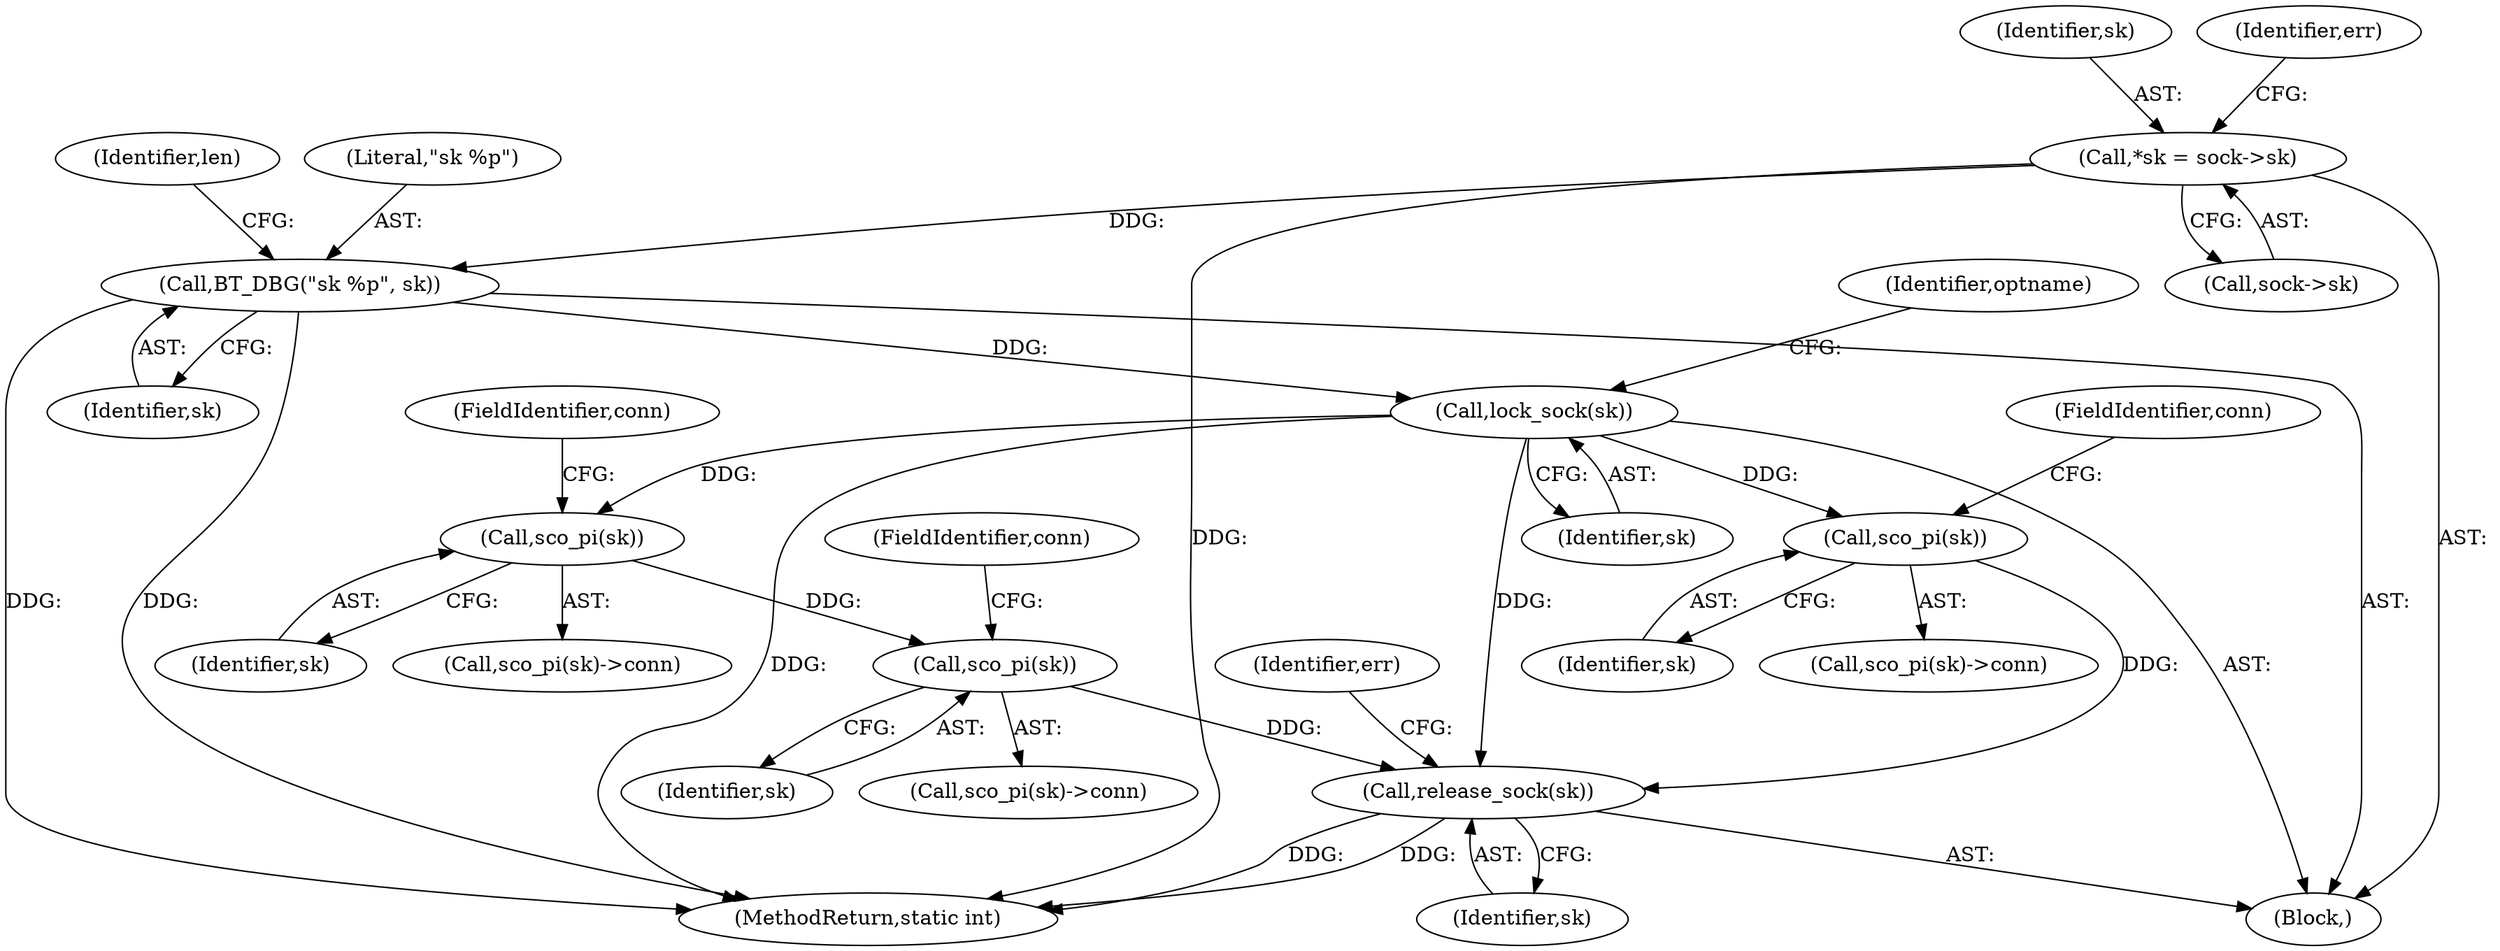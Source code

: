 digraph "0_linux_c4c896e1471aec3b004a693c689f60be3b17ac86@pointer" {
"1000129" [label="(Call,lock_sock(sk))"];
"1000119" [label="(Call,BT_DBG(\"sk %p\", sk))"];
"1000107" [label="(Call,*sk = sock->sk)"];
"1000153" [label="(Call,sco_pi(sk))"];
"1000238" [label="(Call,release_sock(sk))"];
"1000201" [label="(Call,sco_pi(sk))"];
"1000213" [label="(Call,sco_pi(sk))"];
"1000119" [label="(Call,BT_DBG(\"sk %p\", sk))"];
"1000129" [label="(Call,lock_sock(sk))"];
"1000202" [label="(Identifier,sk)"];
"1000215" [label="(FieldIdentifier,conn)"];
"1000201" [label="(Call,sco_pi(sk))"];
"1000132" [label="(Identifier,optname)"];
"1000155" [label="(FieldIdentifier,conn)"];
"1000213" [label="(Call,sco_pi(sk))"];
"1000130" [label="(Identifier,sk)"];
"1000108" [label="(Identifier,sk)"];
"1000214" [label="(Identifier,sk)"];
"1000203" [label="(FieldIdentifier,conn)"];
"1000109" [label="(Call,sock->sk)"];
"1000107" [label="(Call,*sk = sock->sk)"];
"1000242" [label="(MethodReturn,static int)"];
"1000154" [label="(Identifier,sk)"];
"1000200" [label="(Call,sco_pi(sk)->conn)"];
"1000239" [label="(Identifier,sk)"];
"1000121" [label="(Identifier,sk)"];
"1000241" [label="(Identifier,err)"];
"1000238" [label="(Call,release_sock(sk))"];
"1000153" [label="(Call,sco_pi(sk))"];
"1000105" [label="(Block,)"];
"1000212" [label="(Call,sco_pi(sk)->conn)"];
"1000152" [label="(Call,sco_pi(sk)->conn)"];
"1000120" [label="(Literal,\"sk %p\")"];
"1000124" [label="(Identifier,len)"];
"1000117" [label="(Identifier,err)"];
"1000129" -> "1000105"  [label="AST: "];
"1000129" -> "1000130"  [label="CFG: "];
"1000130" -> "1000129"  [label="AST: "];
"1000132" -> "1000129"  [label="CFG: "];
"1000129" -> "1000242"  [label="DDG: "];
"1000119" -> "1000129"  [label="DDG: "];
"1000129" -> "1000153"  [label="DDG: "];
"1000129" -> "1000201"  [label="DDG: "];
"1000129" -> "1000238"  [label="DDG: "];
"1000119" -> "1000105"  [label="AST: "];
"1000119" -> "1000121"  [label="CFG: "];
"1000120" -> "1000119"  [label="AST: "];
"1000121" -> "1000119"  [label="AST: "];
"1000124" -> "1000119"  [label="CFG: "];
"1000119" -> "1000242"  [label="DDG: "];
"1000119" -> "1000242"  [label="DDG: "];
"1000107" -> "1000119"  [label="DDG: "];
"1000107" -> "1000105"  [label="AST: "];
"1000107" -> "1000109"  [label="CFG: "];
"1000108" -> "1000107"  [label="AST: "];
"1000109" -> "1000107"  [label="AST: "];
"1000117" -> "1000107"  [label="CFG: "];
"1000107" -> "1000242"  [label="DDG: "];
"1000153" -> "1000152"  [label="AST: "];
"1000153" -> "1000154"  [label="CFG: "];
"1000154" -> "1000153"  [label="AST: "];
"1000155" -> "1000153"  [label="CFG: "];
"1000153" -> "1000238"  [label="DDG: "];
"1000238" -> "1000105"  [label="AST: "];
"1000238" -> "1000239"  [label="CFG: "];
"1000239" -> "1000238"  [label="AST: "];
"1000241" -> "1000238"  [label="CFG: "];
"1000238" -> "1000242"  [label="DDG: "];
"1000238" -> "1000242"  [label="DDG: "];
"1000213" -> "1000238"  [label="DDG: "];
"1000201" -> "1000200"  [label="AST: "];
"1000201" -> "1000202"  [label="CFG: "];
"1000202" -> "1000201"  [label="AST: "];
"1000203" -> "1000201"  [label="CFG: "];
"1000201" -> "1000213"  [label="DDG: "];
"1000213" -> "1000212"  [label="AST: "];
"1000213" -> "1000214"  [label="CFG: "];
"1000214" -> "1000213"  [label="AST: "];
"1000215" -> "1000213"  [label="CFG: "];
}

